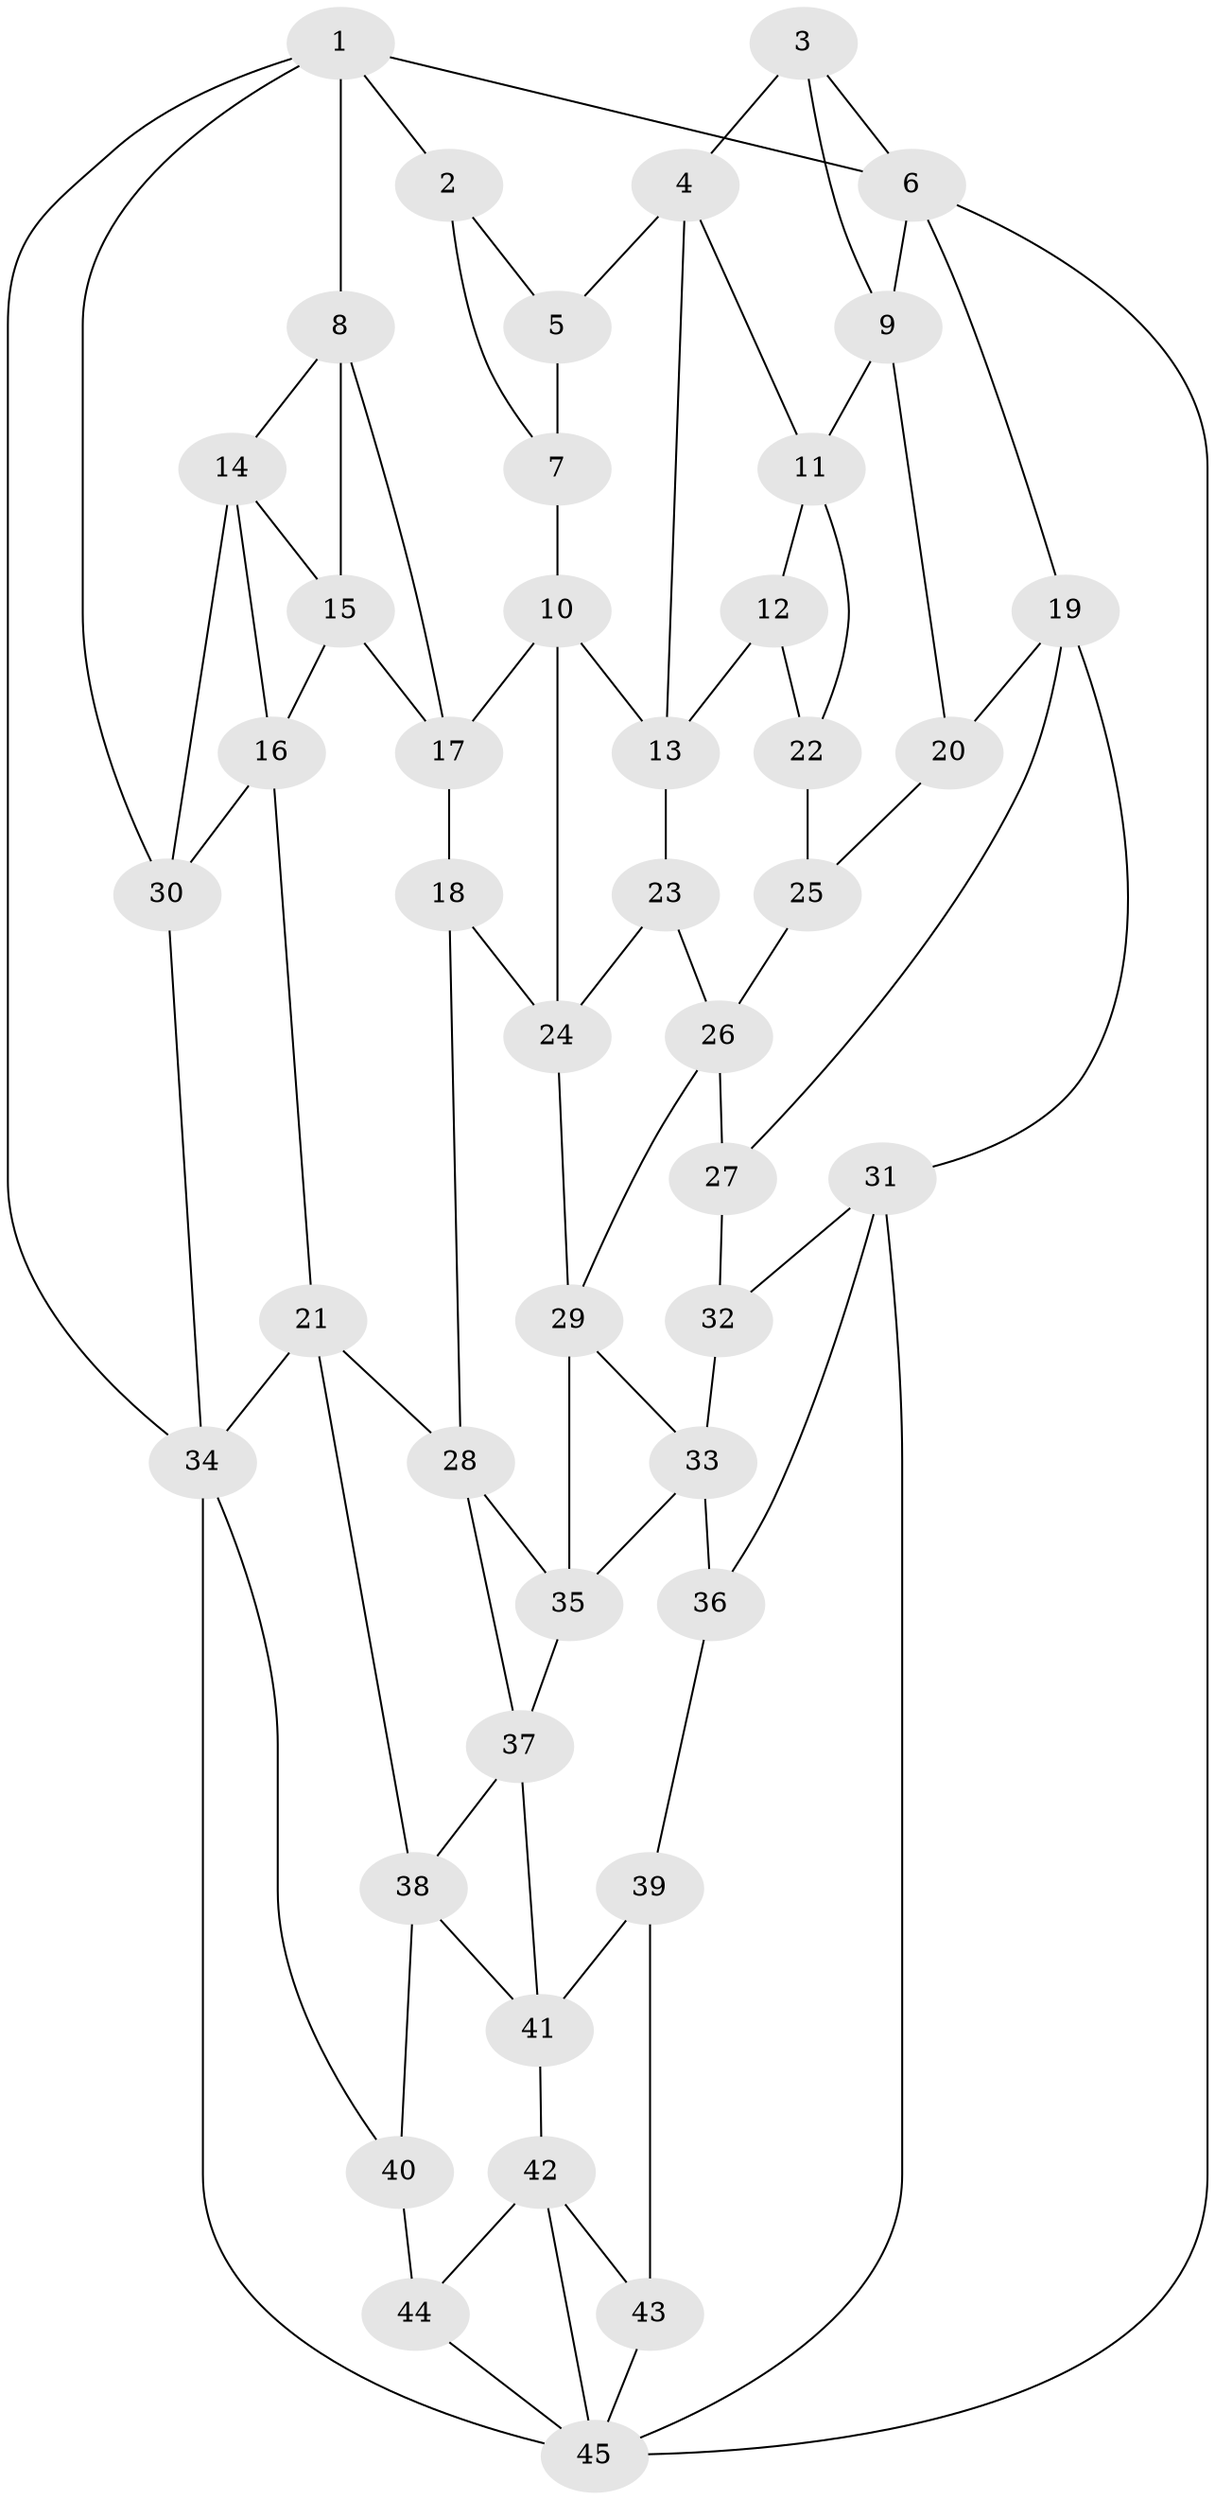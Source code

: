 // original degree distribution, {3: 0.023529411764705882, 5: 0.5176470588235295, 4: 0.24705882352941178, 6: 0.21176470588235294}
// Generated by graph-tools (version 1.1) at 2025/51/03/09/25 03:51:02]
// undirected, 45 vertices, 84 edges
graph export_dot {
graph [start="1"]
  node [color=gray90,style=filled];
  1;
  2;
  3;
  4;
  5;
  6;
  7;
  8;
  9;
  10;
  11;
  12;
  13;
  14;
  15;
  16;
  17;
  18;
  19;
  20;
  21;
  22;
  23;
  24;
  25;
  26;
  27;
  28;
  29;
  30;
  31;
  32;
  33;
  34;
  35;
  36;
  37;
  38;
  39;
  40;
  41;
  42;
  43;
  44;
  45;
  1 -- 2 [weight=1.0];
  1 -- 6 [weight=1.0];
  1 -- 8 [weight=1.0];
  1 -- 30 [weight=1.0];
  1 -- 34 [weight=1.0];
  2 -- 5 [weight=1.0];
  2 -- 7 [weight=1.0];
  3 -- 4 [weight=1.0];
  3 -- 6 [weight=1.0];
  3 -- 9 [weight=1.0];
  4 -- 5 [weight=1.0];
  4 -- 11 [weight=1.0];
  4 -- 13 [weight=1.0];
  5 -- 7 [weight=2.0];
  6 -- 9 [weight=1.0];
  6 -- 19 [weight=1.0];
  6 -- 45 [weight=1.0];
  7 -- 10 [weight=1.0];
  8 -- 14 [weight=1.0];
  8 -- 15 [weight=1.0];
  8 -- 17 [weight=1.0];
  9 -- 11 [weight=1.0];
  9 -- 20 [weight=1.0];
  10 -- 13 [weight=1.0];
  10 -- 17 [weight=1.0];
  10 -- 24 [weight=1.0];
  11 -- 12 [weight=1.0];
  11 -- 22 [weight=1.0];
  12 -- 13 [weight=1.0];
  12 -- 22 [weight=1.0];
  13 -- 23 [weight=1.0];
  14 -- 15 [weight=1.0];
  14 -- 16 [weight=1.0];
  14 -- 30 [weight=1.0];
  15 -- 16 [weight=1.0];
  15 -- 17 [weight=1.0];
  16 -- 21 [weight=1.0];
  16 -- 30 [weight=1.0];
  17 -- 18 [weight=1.0];
  18 -- 24 [weight=1.0];
  18 -- 28 [weight=1.0];
  19 -- 20 [weight=1.0];
  19 -- 27 [weight=1.0];
  19 -- 31 [weight=1.0];
  20 -- 25 [weight=1.0];
  21 -- 28 [weight=1.0];
  21 -- 34 [weight=1.0];
  21 -- 38 [weight=1.0];
  22 -- 25 [weight=2.0];
  23 -- 24 [weight=1.0];
  23 -- 26 [weight=1.0];
  24 -- 29 [weight=1.0];
  25 -- 26 [weight=1.0];
  26 -- 27 [weight=1.0];
  26 -- 29 [weight=1.0];
  27 -- 32 [weight=2.0];
  28 -- 35 [weight=1.0];
  28 -- 37 [weight=1.0];
  29 -- 33 [weight=1.0];
  29 -- 35 [weight=1.0];
  30 -- 34 [weight=1.0];
  31 -- 32 [weight=1.0];
  31 -- 36 [weight=1.0];
  31 -- 45 [weight=1.0];
  32 -- 33 [weight=1.0];
  33 -- 35 [weight=1.0];
  33 -- 36 [weight=1.0];
  34 -- 40 [weight=1.0];
  34 -- 45 [weight=1.0];
  35 -- 37 [weight=1.0];
  36 -- 39 [weight=1.0];
  37 -- 38 [weight=1.0];
  37 -- 41 [weight=1.0];
  38 -- 40 [weight=1.0];
  38 -- 41 [weight=1.0];
  39 -- 41 [weight=1.0];
  39 -- 43 [weight=2.0];
  40 -- 44 [weight=2.0];
  41 -- 42 [weight=1.0];
  42 -- 43 [weight=1.0];
  42 -- 44 [weight=1.0];
  42 -- 45 [weight=1.0];
  43 -- 45 [weight=1.0];
  44 -- 45 [weight=1.0];
}
